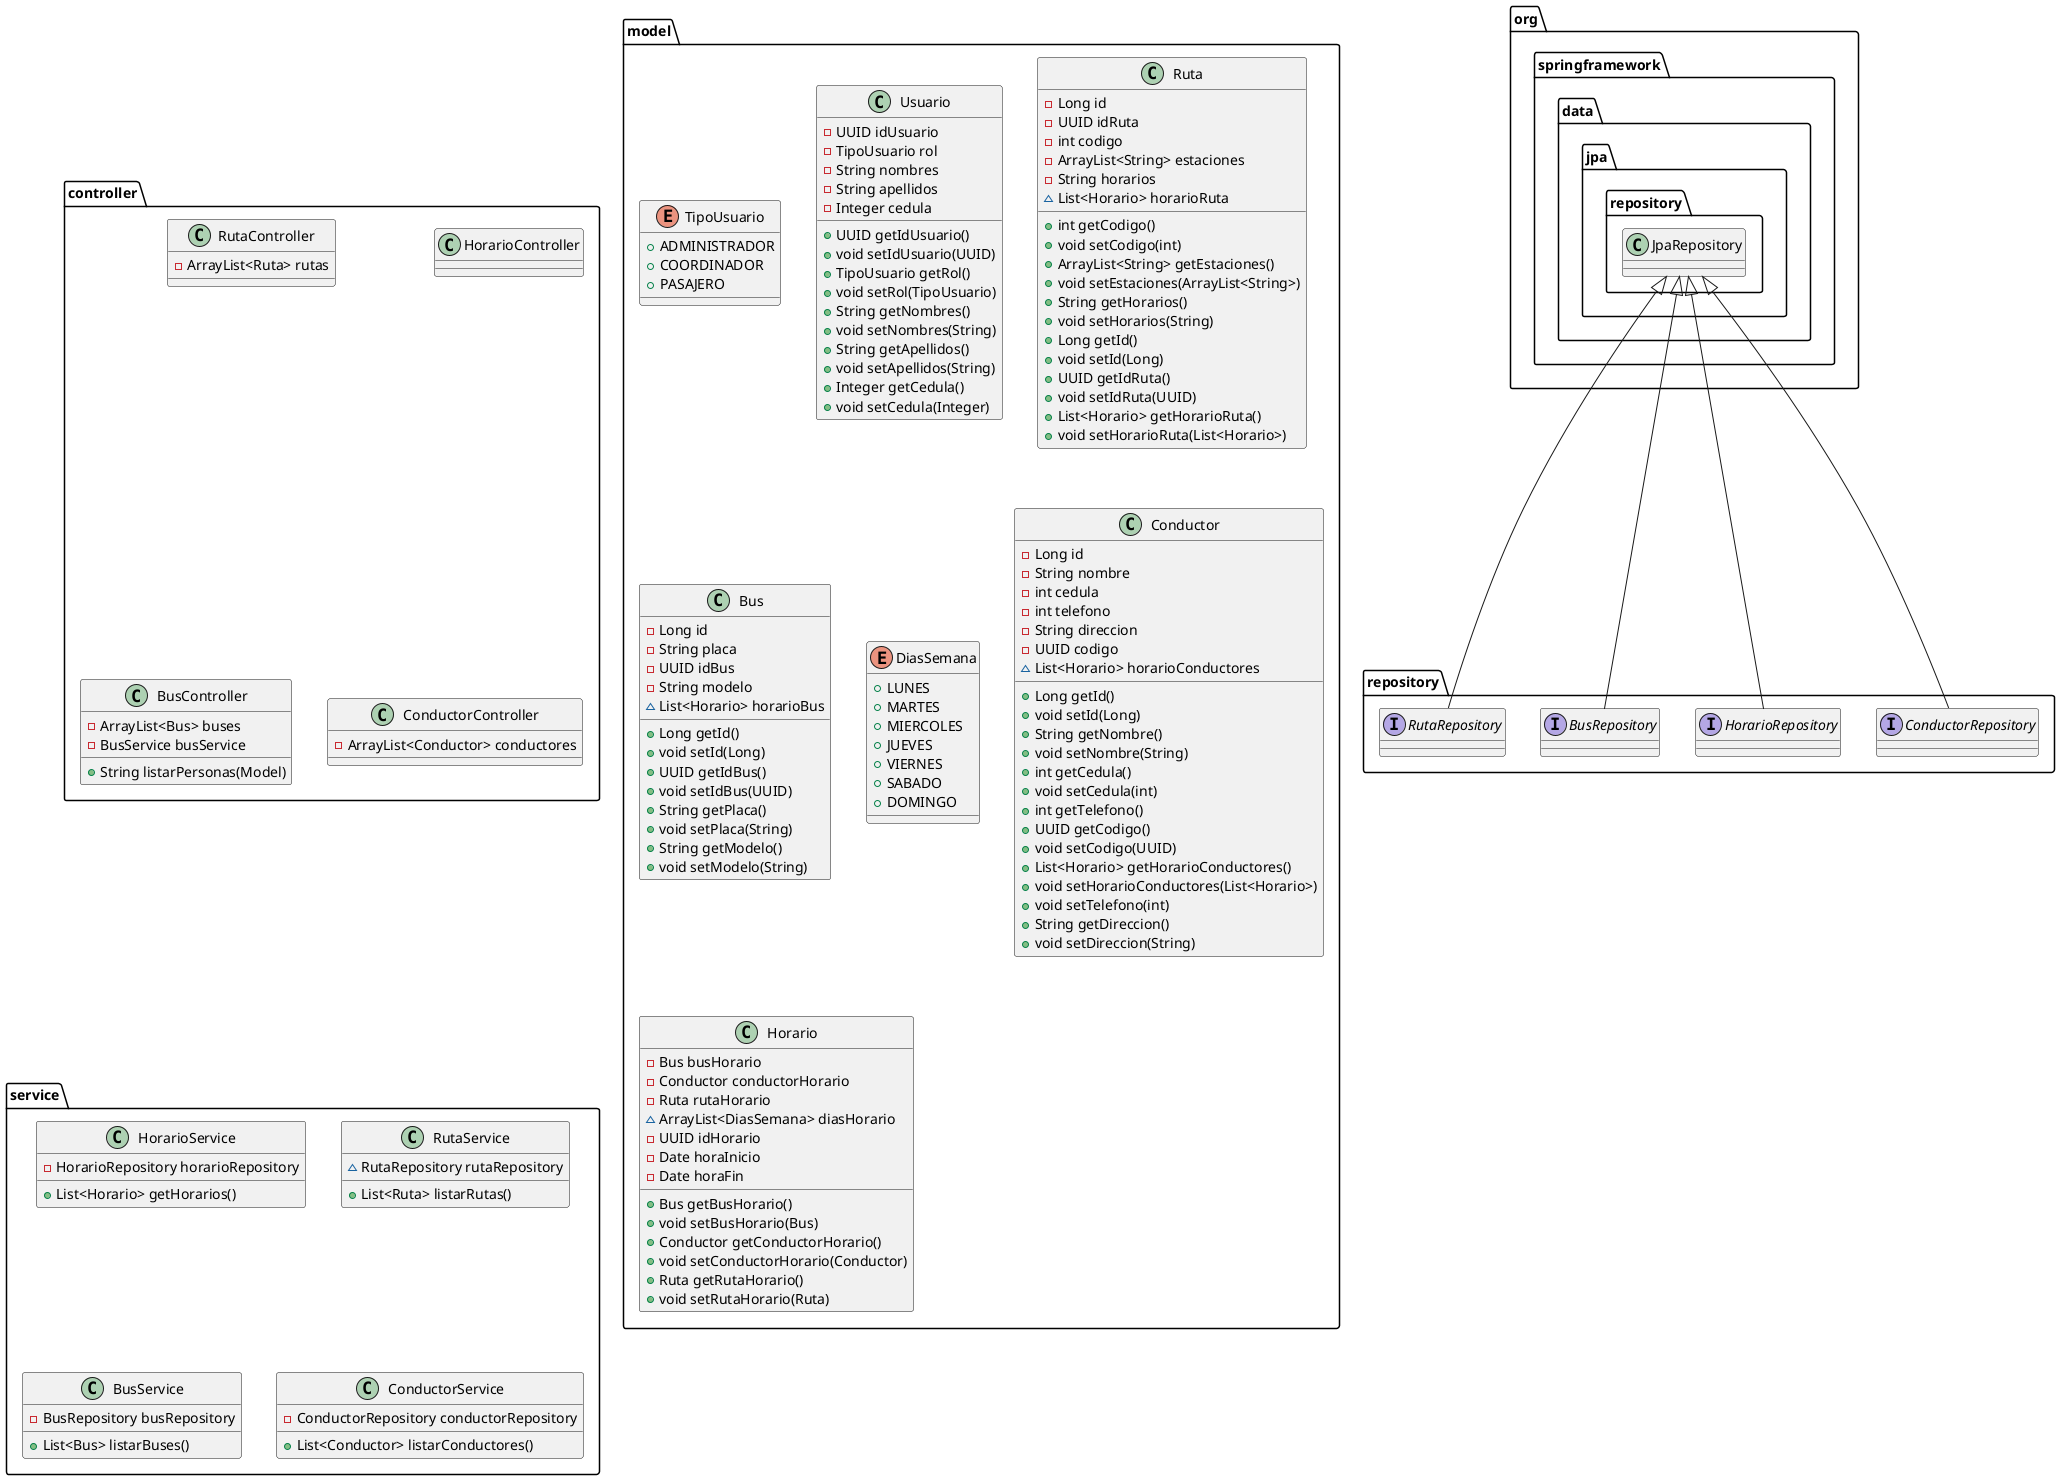 @startuml
class controller.RutaController {
- ArrayList<Ruta> rutas
}
enum model.TipoUsuario {
+  ADMINISTRADOR
+  COORDINADOR
+  PASAJERO
}
class service.HorarioService {
- HorarioRepository horarioRepository
+ List<Horario> getHorarios()
}
class service.RutaService {
~ RutaRepository rutaRepository
+ List<Ruta> listarRutas()
}
class service.BusService {
- BusRepository busRepository
+ List<Bus> listarBuses()
}
class controller.HorarioController {
}
class model.Usuario {
- UUID idUsuario
- TipoUsuario rol
- String nombres
- String apellidos
- Integer cedula
+ UUID getIdUsuario()
+ void setIdUsuario(UUID)
+ TipoUsuario getRol()
+ void setRol(TipoUsuario)
+ String getNombres()
+ void setNombres(String)
+ String getApellidos()
+ void setApellidos(String)
+ Integer getCedula()
+ void setCedula(Integer)
}
class controller.BusController {
- ArrayList<Bus> buses
- BusService busService
+ String listarPersonas(Model)
}
class model.Ruta {
- Long id
- UUID idRuta
- int codigo
- ArrayList<String> estaciones
- String horarios
~ List<Horario> horarioRuta
+ int getCodigo()
+ void setCodigo(int)
+ ArrayList<String> getEstaciones()
+ void setEstaciones(ArrayList<String>)
+ String getHorarios()
+ void setHorarios(String)
+ Long getId()
+ void setId(Long)
+ UUID getIdRuta()
+ void setIdRuta(UUID)
+ List<Horario> getHorarioRuta()
+ void setHorarioRuta(List<Horario>)
}
class model.Bus {
- Long id
- String placa
- UUID idBus
- String modelo
~ List<Horario> horarioBus
+ Long getId()
+ void setId(Long)
+ UUID getIdBus()
+ void setIdBus(UUID)
+ String getPlaca()
+ void setPlaca(String)
+ String getModelo()
+ void setModelo(String)
}
class controller.ConductorController {
- ArrayList<Conductor> conductores
}
interface repository.ConductorRepository {
}
enum model.DiasSemana {
+  LUNES
+  MARTES
+  MIERCOLES
+  JUEVES
+  VIERNES
+  SABADO
+  DOMINGO
}
class model.Conductor {
- Long id
- String nombre
- int cedula
- int telefono
- String direccion
- UUID codigo
~ List<Horario> horarioConductores
+ Long getId()
+ void setId(Long)
+ String getNombre()
+ void setNombre(String)
+ int getCedula()
+ void setCedula(int)
+ int getTelefono()
+ UUID getCodigo()
+ void setCodigo(UUID)
+ List<Horario> getHorarioConductores()
+ void setHorarioConductores(List<Horario>)
+ void setTelefono(int)
+ String getDireccion()
+ void setDireccion(String)
}
class service.ConductorService {
- ConductorRepository conductorRepository
+ List<Conductor> listarConductores()
}
interface repository.HorarioRepository {
}
interface repository.BusRepository {
}
interface repository.RutaRepository {
}
class model.Horario {
- Bus busHorario
- Conductor conductorHorario
- Ruta rutaHorario
~ ArrayList<DiasSemana> diasHorario
- UUID idHorario
- Date horaInicio
- Date horaFin
+ Bus getBusHorario()
+ void setBusHorario(Bus)
+ Conductor getConductorHorario()
+ void setConductorHorario(Conductor)
+ Ruta getRutaHorario()
+ void setRutaHorario(Ruta)
}


org.springframework.data.jpa.repository.JpaRepository <|-- repository.ConductorRepository
org.springframework.data.jpa.repository.JpaRepository <|-- repository.HorarioRepository
org.springframework.data.jpa.repository.JpaRepository <|-- repository.BusRepository
org.springframework.data.jpa.repository.JpaRepository <|-- repository.RutaRepository
@enduml